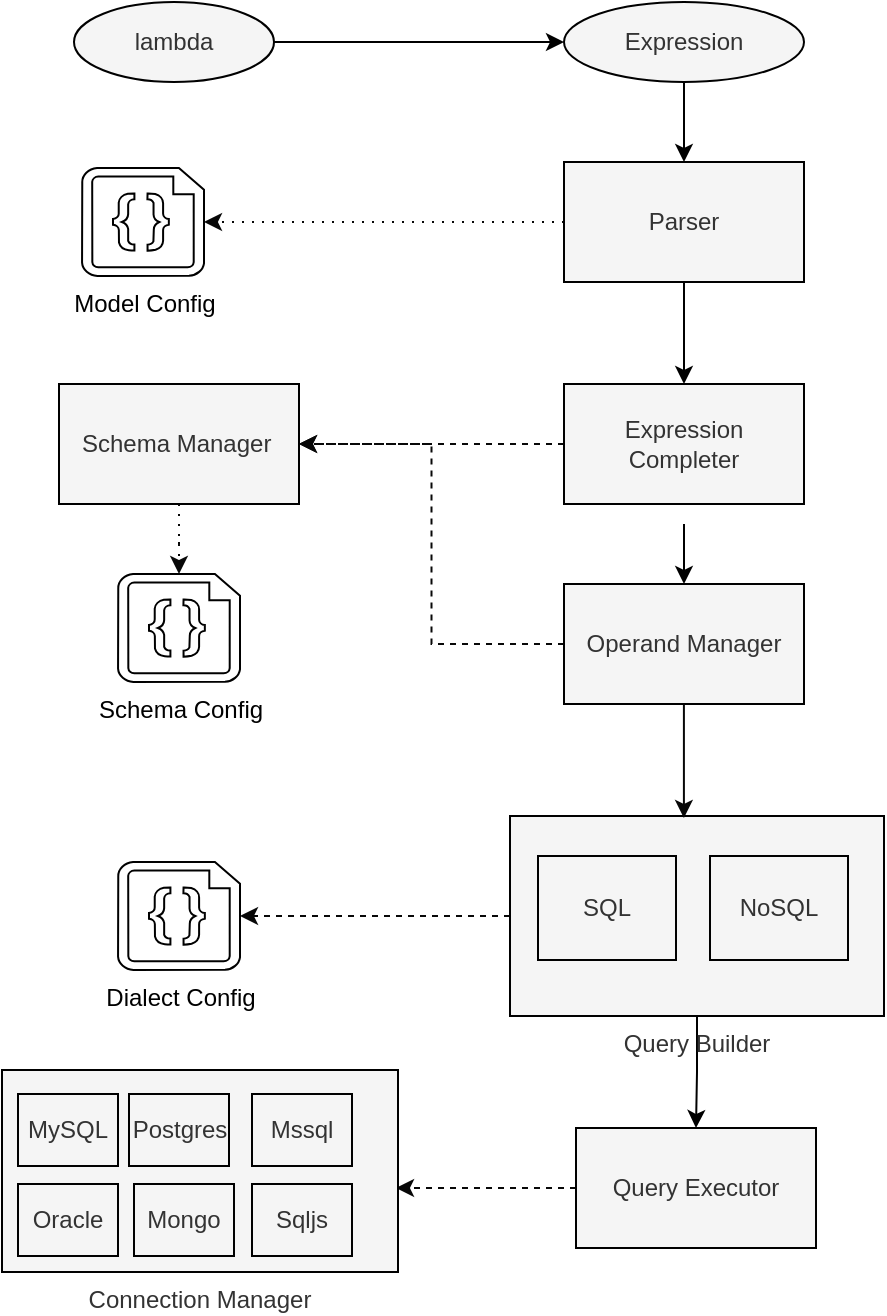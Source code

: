 <mxfile>
    <diagram id="_qm1-AJe0AePabwUvn4U" name="Page-1">
        <mxGraphModel dx="976" dy="790" grid="0" gridSize="10" guides="1" tooltips="1" connect="1" arrows="1" fold="1" page="1" pageScale="1" pageWidth="583" pageHeight="827" background="#ffffff" math="0" shadow="0">
            <root>
                <object label="" id="0">
                    <mxCell/>
                </object>
                <mxCell id="1" parent="0"/>
                <mxCell id="13" style="edgeStyle=orthogonalEdgeStyle;rounded=0;orthogonalLoop=1;jettySize=auto;html=1;exitX=0.5;exitY=1;exitDx=0;exitDy=0;entryX=0.5;entryY=0;entryDx=0;entryDy=0;fontColor=#000000;labelBackgroundColor=none;sketch=0;shadow=0;fillColor=#f5f5f5;strokeColor=#000000;" parent="1" source="2" target="7" edge="1">
                    <mxGeometry relative="1" as="geometry"/>
                </mxCell>
                <mxCell id="55" style="edgeStyle=orthogonalEdgeStyle;rounded=0;orthogonalLoop=1;jettySize=auto;html=1;entryX=1;entryY=0.5;entryDx=0;entryDy=0;entryPerimeter=0;dashed=1;fontColor=#000000;strokeColor=#080808;" edge="1" parent="1" source="2" target="32">
                    <mxGeometry relative="1" as="geometry"/>
                </mxCell>
                <mxCell id="2" value="Query Builder" style="rounded=0;whiteSpace=wrap;html=1;labelBackgroundColor=none;sketch=0;shadow=0;fillColor=#f5f5f5;fontColor=#333333;strokeColor=#000000;labelPosition=center;verticalLabelPosition=bottom;align=center;verticalAlign=top;" parent="1" vertex="1">
                    <mxGeometry x="267" y="430" width="187" height="100" as="geometry"/>
                </mxCell>
                <mxCell id="10" style="edgeStyle=orthogonalEdgeStyle;rounded=0;orthogonalLoop=1;jettySize=auto;html=1;exitX=0.5;exitY=1;exitDx=0;exitDy=0;entryX=0.5;entryY=0;entryDx=0;entryDy=0;fontColor=#000000;labelBackgroundColor=none;sketch=0;fillColor=#f5f5f5;strokeColor=#000000;" parent="1" source="3" target="6" edge="1">
                    <mxGeometry relative="1" as="geometry"/>
                </mxCell>
                <mxCell id="38" style="edgeStyle=orthogonalEdgeStyle;rounded=0;orthogonalLoop=1;jettySize=auto;html=1;entryX=1;entryY=0.5;entryDx=0;entryDy=0;entryPerimeter=0;dashed=1;dashPattern=1 4;fontColor=#000000;strokeColor=#080808;" edge="1" parent="1" source="3" target="30">
                    <mxGeometry relative="1" as="geometry"/>
                </mxCell>
                <mxCell id="3" value="Parser" style="rounded=0;whiteSpace=wrap;html=1;labelBackgroundColor=none;sketch=0;fillColor=#f5f5f5;fontColor=#333333;strokeColor=#000000;" parent="1" vertex="1">
                    <mxGeometry x="294" y="103" width="120" height="60" as="geometry"/>
                </mxCell>
                <mxCell id="35" style="edgeStyle=orthogonalEdgeStyle;rounded=0;orthogonalLoop=1;jettySize=auto;html=1;entryX=0.465;entryY=0.01;entryDx=0;entryDy=0;entryPerimeter=0;fontColor=#000000;strokeColor=#080808;" edge="1" parent="1" source="4" target="2">
                    <mxGeometry relative="1" as="geometry"/>
                </mxCell>
                <mxCell id="42" style="edgeStyle=orthogonalEdgeStyle;rounded=0;orthogonalLoop=1;jettySize=auto;html=1;entryX=1;entryY=0.5;entryDx=0;entryDy=0;fontColor=#000000;strokeColor=#080808;dashed=1;" edge="1" parent="1" source="4" target="5">
                    <mxGeometry relative="1" as="geometry"/>
                </mxCell>
                <mxCell id="4" value="Operand Manager" style="rounded=0;whiteSpace=wrap;html=1;labelBackgroundColor=none;sketch=0;fillColor=#f5f5f5;fontColor=#333333;strokeColor=#000000;" parent="1" vertex="1">
                    <mxGeometry x="294" y="314" width="120" height="60" as="geometry"/>
                </mxCell>
                <mxCell id="37" style="edgeStyle=orthogonalEdgeStyle;rounded=0;orthogonalLoop=1;jettySize=auto;html=1;entryX=0.5;entryY=0;entryDx=0;entryDy=0;entryPerimeter=0;fontColor=#000000;strokeColor=#080808;dashed=1;dashPattern=1 4;" edge="1" parent="1" source="5" target="36">
                    <mxGeometry relative="1" as="geometry"/>
                </mxCell>
                <mxCell id="5" value="Schema Manager&amp;nbsp;" style="rounded=0;whiteSpace=wrap;html=1;labelBackgroundColor=none;sketch=0;fillColor=#f5f5f5;fontColor=#333333;strokeColor=#000000;" parent="1" vertex="1">
                    <mxGeometry x="41.5" y="214" width="120" height="60" as="geometry"/>
                </mxCell>
                <mxCell id="11" style="edgeStyle=orthogonalEdgeStyle;rounded=0;orthogonalLoop=1;jettySize=auto;html=1;exitX=0.5;exitY=1;exitDx=0;exitDy=0;entryX=0.5;entryY=0;entryDx=0;entryDy=0;fontColor=#000000;labelBackgroundColor=none;sketch=0;fillColor=#f5f5f5;strokeColor=#000000;" parent="1" target="4" edge="1">
                    <mxGeometry relative="1" as="geometry">
                        <mxPoint x="354" y="284" as="sourcePoint"/>
                    </mxGeometry>
                </mxCell>
                <mxCell id="41" style="edgeStyle=orthogonalEdgeStyle;rounded=0;orthogonalLoop=1;jettySize=auto;html=1;entryX=1;entryY=0.5;entryDx=0;entryDy=0;fontColor=#000000;strokeColor=#080808;dashed=1;" edge="1" parent="1" source="6" target="5">
                    <mxGeometry relative="1" as="geometry"/>
                </mxCell>
                <mxCell id="6" value="Expression Completer" style="rounded=0;whiteSpace=wrap;html=1;strokeWidth=1;labelBackgroundColor=none;sketch=0;fillColor=#f5f5f5;fontColor=#333333;strokeColor=#000000;" parent="1" vertex="1">
                    <mxGeometry x="294" y="214" width="120" height="60" as="geometry"/>
                </mxCell>
                <mxCell id="53" style="edgeStyle=orthogonalEdgeStyle;rounded=0;orthogonalLoop=1;jettySize=auto;html=1;entryX=0.995;entryY=0.584;entryDx=0;entryDy=0;entryPerimeter=0;dashed=1;fontColor=#000000;strokeColor=#080808;" edge="1" parent="1" source="7" target="43">
                    <mxGeometry relative="1" as="geometry"/>
                </mxCell>
                <mxCell id="7" value="Query Executor" style="rounded=0;whiteSpace=wrap;html=1;labelBackgroundColor=none;sketch=0;shadow=0;fillColor=#f5f5f5;fontColor=#333333;strokeColor=#000000;" parent="1" vertex="1">
                    <mxGeometry x="300" y="586" width="120" height="60" as="geometry"/>
                </mxCell>
                <mxCell id="19" style="edgeStyle=orthogonalEdgeStyle;rounded=0;orthogonalLoop=1;jettySize=auto;html=1;entryX=0.5;entryY=0;entryDx=0;entryDy=0;fontColor=#000000;labelBackgroundColor=none;sketch=0;fillColor=#f5f5f5;strokeColor=#000000;" parent="1" source="18" target="3" edge="1">
                    <mxGeometry relative="1" as="geometry"/>
                </mxCell>
                <mxCell id="18" value="Expression" style="ellipse;whiteSpace=wrap;html=1;labelBackgroundColor=none;sketch=0;fillColor=#f5f5f5;fontColor=#333333;strokeColor=#000000;" parent="1" vertex="1">
                    <mxGeometry x="294" y="23" width="120" height="40" as="geometry"/>
                </mxCell>
                <mxCell id="21" style="edgeStyle=orthogonalEdgeStyle;rounded=0;orthogonalLoop=1;jettySize=auto;html=1;entryX=0;entryY=0.5;entryDx=0;entryDy=0;fontColor=#000000;labelBackgroundColor=none;sketch=0;fillColor=#f5f5f5;strokeColor=#000000;" parent="1" source="20" target="18" edge="1">
                    <mxGeometry relative="1" as="geometry"/>
                </mxCell>
                <mxCell id="20" value="lambda" style="ellipse;whiteSpace=wrap;html=1;labelBackgroundColor=none;sketch=0;fillColor=#f5f5f5;fontColor=#333333;strokeColor=#000000;" parent="1" vertex="1">
                    <mxGeometry x="49" y="23" width="100" height="40" as="geometry"/>
                </mxCell>
                <mxCell id="28" value="SQL" style="rounded=0;whiteSpace=wrap;html=1;labelBackgroundColor=none;sketch=0;shadow=0;fillColor=#f5f5f5;fontColor=#333333;strokeColor=#000000;labelPosition=center;verticalLabelPosition=middle;align=center;verticalAlign=middle;" vertex="1" parent="1">
                    <mxGeometry x="281" y="450" width="69" height="52" as="geometry"/>
                </mxCell>
                <mxCell id="29" value="NoSQL" style="rounded=0;whiteSpace=wrap;html=1;labelBackgroundColor=none;sketch=0;shadow=0;fillColor=#f5f5f5;fontColor=#333333;strokeColor=#000000;labelPosition=center;verticalLabelPosition=middle;align=center;verticalAlign=middle;" vertex="1" parent="1">
                    <mxGeometry x="367" y="450" width="69" height="52" as="geometry"/>
                </mxCell>
                <mxCell id="30" value="Model Config" style="verticalLabelPosition=bottom;html=1;verticalAlign=top;align=center;shape=mxgraph.azure.code_file;pointerEvents=1;fontColor=#000000;strokeWidth=1;" vertex="1" parent="1">
                    <mxGeometry x="53" y="106" width="61" height="54" as="geometry"/>
                </mxCell>
                <mxCell id="32" value="Dialect Config" style="verticalLabelPosition=bottom;html=1;verticalAlign=top;align=center;shape=mxgraph.azure.code_file;pointerEvents=1;fontColor=#000000;strokeWidth=1;" vertex="1" parent="1">
                    <mxGeometry x="71" y="453" width="61" height="54" as="geometry"/>
                </mxCell>
                <mxCell id="36" value="Schema Config" style="verticalLabelPosition=bottom;html=1;verticalAlign=top;align=center;shape=mxgraph.azure.code_file;pointerEvents=1;fontColor=#000000;strokeWidth=1;" vertex="1" parent="1">
                    <mxGeometry x="71" y="309" width="61" height="54" as="geometry"/>
                </mxCell>
                <mxCell id="43" value="Connection Manager" style="rounded=0;whiteSpace=wrap;html=1;labelBackgroundColor=none;sketch=0;shadow=0;fillColor=#f5f5f5;fontColor=#333333;strokeColor=#000000;labelPosition=center;verticalLabelPosition=bottom;align=center;verticalAlign=top;" vertex="1" parent="1">
                    <mxGeometry x="13" y="557" width="198" height="101" as="geometry"/>
                </mxCell>
                <mxCell id="44" value="MySQL" style="rounded=0;whiteSpace=wrap;html=1;labelBackgroundColor=none;sketch=0;shadow=0;fillColor=#f5f5f5;fontColor=#333333;strokeColor=#000000;labelPosition=center;verticalLabelPosition=middle;align=center;verticalAlign=middle;" vertex="1" parent="1">
                    <mxGeometry x="21" y="569" width="50" height="36" as="geometry"/>
                </mxCell>
                <mxCell id="46" value="Postgres" style="rounded=0;whiteSpace=wrap;html=1;labelBackgroundColor=none;sketch=0;shadow=0;fillColor=#f5f5f5;fontColor=#333333;strokeColor=#000000;labelPosition=center;verticalLabelPosition=middle;align=center;verticalAlign=middle;" vertex="1" parent="1">
                    <mxGeometry x="76.5" y="569" width="50" height="36" as="geometry"/>
                </mxCell>
                <mxCell id="47" value="Mssql" style="rounded=0;whiteSpace=wrap;html=1;labelBackgroundColor=none;sketch=0;shadow=0;fillColor=#f5f5f5;fontColor=#333333;strokeColor=#000000;labelPosition=center;verticalLabelPosition=middle;align=center;verticalAlign=middle;" vertex="1" parent="1">
                    <mxGeometry x="138" y="569" width="50" height="36" as="geometry"/>
                </mxCell>
                <mxCell id="48" value="Oracle" style="rounded=0;whiteSpace=wrap;html=1;labelBackgroundColor=none;sketch=0;shadow=0;fillColor=#f5f5f5;fontColor=#333333;strokeColor=#000000;labelPosition=center;verticalLabelPosition=middle;align=center;verticalAlign=middle;" vertex="1" parent="1">
                    <mxGeometry x="21" y="614" width="50" height="36" as="geometry"/>
                </mxCell>
                <mxCell id="50" value="Mongo" style="rounded=0;whiteSpace=wrap;html=1;labelBackgroundColor=none;sketch=0;shadow=0;fillColor=#f5f5f5;fontColor=#333333;strokeColor=#000000;labelPosition=center;verticalLabelPosition=middle;align=center;verticalAlign=middle;" vertex="1" parent="1">
                    <mxGeometry x="79" y="614" width="50" height="36" as="geometry"/>
                </mxCell>
                <mxCell id="52" value="Sqljs" style="rounded=0;whiteSpace=wrap;html=1;labelBackgroundColor=none;sketch=0;shadow=0;fillColor=#f5f5f5;fontColor=#333333;strokeColor=#000000;labelPosition=center;verticalLabelPosition=middle;align=center;verticalAlign=middle;" vertex="1" parent="1">
                    <mxGeometry x="138" y="614" width="50" height="36" as="geometry"/>
                </mxCell>
            </root>
        </mxGraphModel>
    </diagram>
</mxfile>
